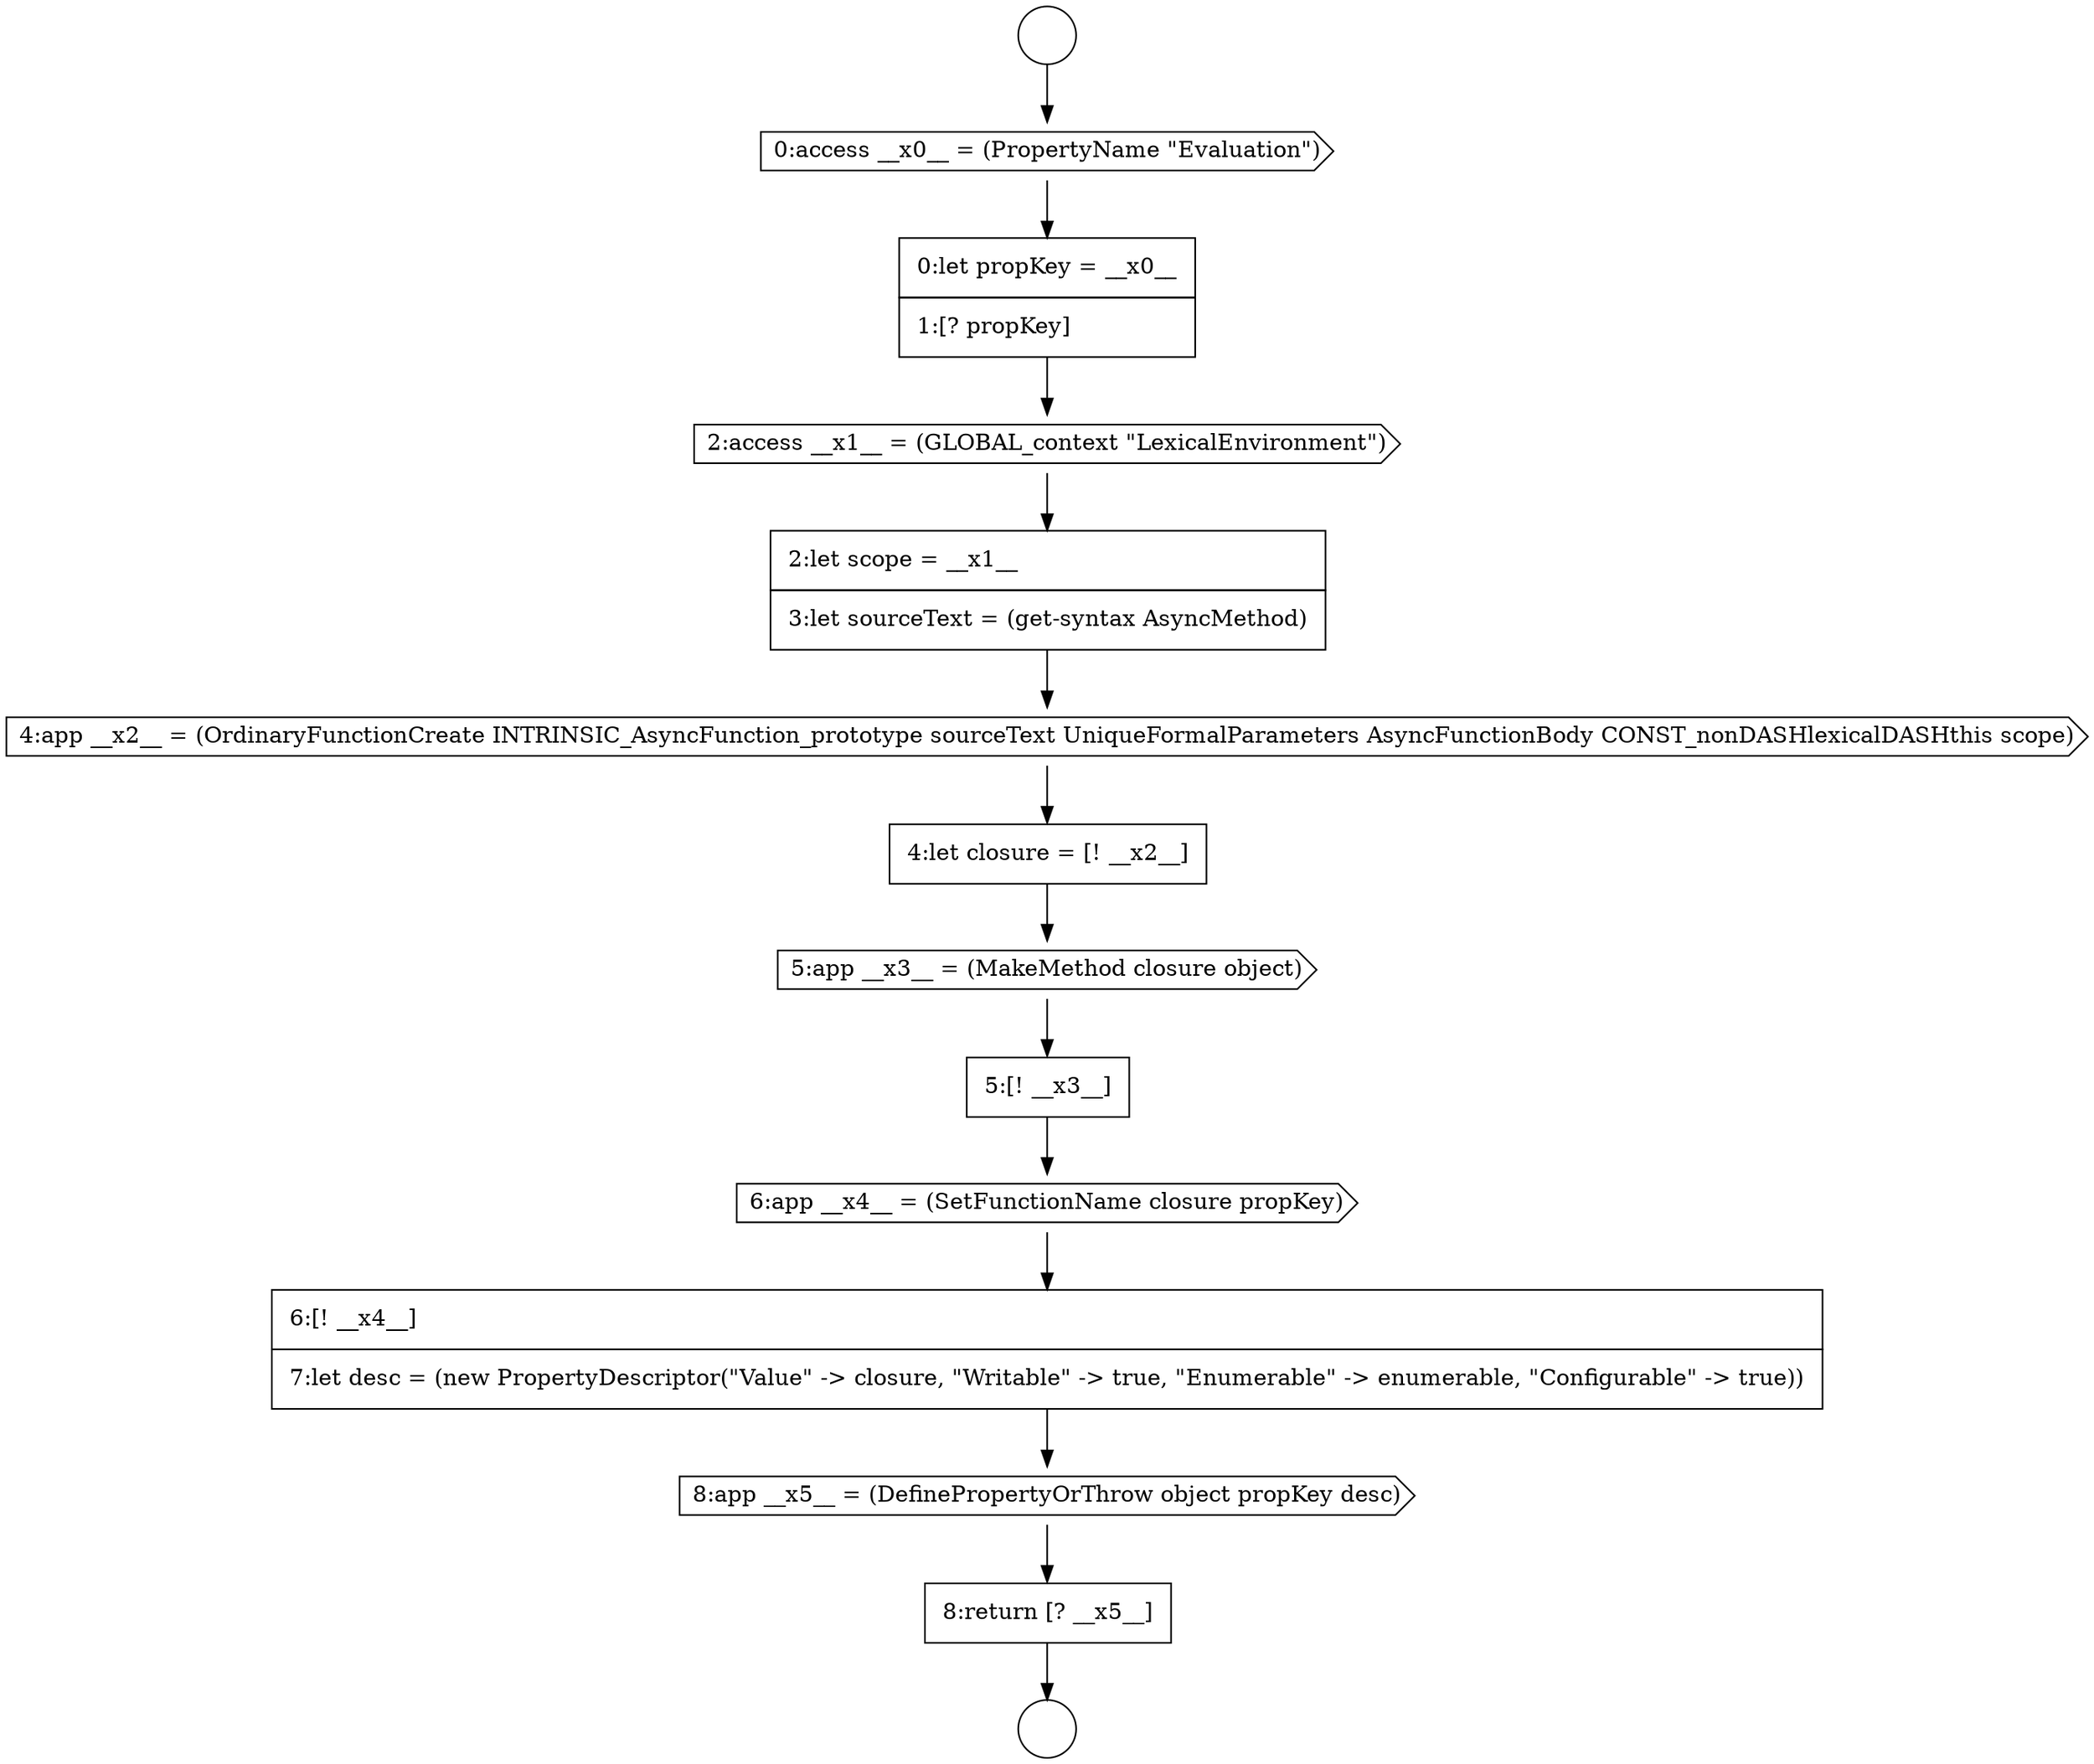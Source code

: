 digraph {
  node9855 [shape=none, margin=0, label=<<font color="black">
    <table border="0" cellborder="1" cellspacing="0" cellpadding="10">
      <tr><td align="left">8:return [? __x5__]</td></tr>
    </table>
  </font>> color="black" fillcolor="white" style=filled]
  node9843 [shape=circle label=" " color="black" fillcolor="white" style=filled]
  node9854 [shape=cds, label=<<font color="black">8:app __x5__ = (DefinePropertyOrThrow object propKey desc)</font>> color="black" fillcolor="white" style=filled]
  node9849 [shape=none, margin=0, label=<<font color="black">
    <table border="0" cellborder="1" cellspacing="0" cellpadding="10">
      <tr><td align="left">4:let closure = [! __x2__]</td></tr>
    </table>
  </font>> color="black" fillcolor="white" style=filled]
  node9846 [shape=cds, label=<<font color="black">2:access __x1__ = (GLOBAL_context &quot;LexicalEnvironment&quot;)</font>> color="black" fillcolor="white" style=filled]
  node9853 [shape=none, margin=0, label=<<font color="black">
    <table border="0" cellborder="1" cellspacing="0" cellpadding="10">
      <tr><td align="left">6:[! __x4__]</td></tr>
      <tr><td align="left">7:let desc = (new PropertyDescriptor(&quot;Value&quot; -&gt; closure, &quot;Writable&quot; -&gt; true, &quot;Enumerable&quot; -&gt; enumerable, &quot;Configurable&quot; -&gt; true))</td></tr>
    </table>
  </font>> color="black" fillcolor="white" style=filled]
  node9852 [shape=cds, label=<<font color="black">6:app __x4__ = (SetFunctionName closure propKey)</font>> color="black" fillcolor="white" style=filled]
  node9847 [shape=none, margin=0, label=<<font color="black">
    <table border="0" cellborder="1" cellspacing="0" cellpadding="10">
      <tr><td align="left">2:let scope = __x1__</td></tr>
      <tr><td align="left">3:let sourceText = (get-syntax AsyncMethod)</td></tr>
    </table>
  </font>> color="black" fillcolor="white" style=filled]
  node9851 [shape=none, margin=0, label=<<font color="black">
    <table border="0" cellborder="1" cellspacing="0" cellpadding="10">
      <tr><td align="left">5:[! __x3__]</td></tr>
    </table>
  </font>> color="black" fillcolor="white" style=filled]
  node9844 [shape=cds, label=<<font color="black">0:access __x0__ = (PropertyName &quot;Evaluation&quot;)</font>> color="black" fillcolor="white" style=filled]
  node9845 [shape=none, margin=0, label=<<font color="black">
    <table border="0" cellborder="1" cellspacing="0" cellpadding="10">
      <tr><td align="left">0:let propKey = __x0__</td></tr>
      <tr><td align="left">1:[? propKey]</td></tr>
    </table>
  </font>> color="black" fillcolor="white" style=filled]
  node9850 [shape=cds, label=<<font color="black">5:app __x3__ = (MakeMethod closure object)</font>> color="black" fillcolor="white" style=filled]
  node9848 [shape=cds, label=<<font color="black">4:app __x2__ = (OrdinaryFunctionCreate INTRINSIC_AsyncFunction_prototype sourceText UniqueFormalParameters AsyncFunctionBody CONST_nonDASHlexicalDASHthis scope)</font>> color="black" fillcolor="white" style=filled]
  node9842 [shape=circle label=" " color="black" fillcolor="white" style=filled]
  node9848 -> node9849 [ color="black"]
  node9852 -> node9853 [ color="black"]
  node9855 -> node9843 [ color="black"]
  node9853 -> node9854 [ color="black"]
  node9851 -> node9852 [ color="black"]
  node9844 -> node9845 [ color="black"]
  node9854 -> node9855 [ color="black"]
  node9850 -> node9851 [ color="black"]
  node9847 -> node9848 [ color="black"]
  node9849 -> node9850 [ color="black"]
  node9842 -> node9844 [ color="black"]
  node9846 -> node9847 [ color="black"]
  node9845 -> node9846 [ color="black"]
}
